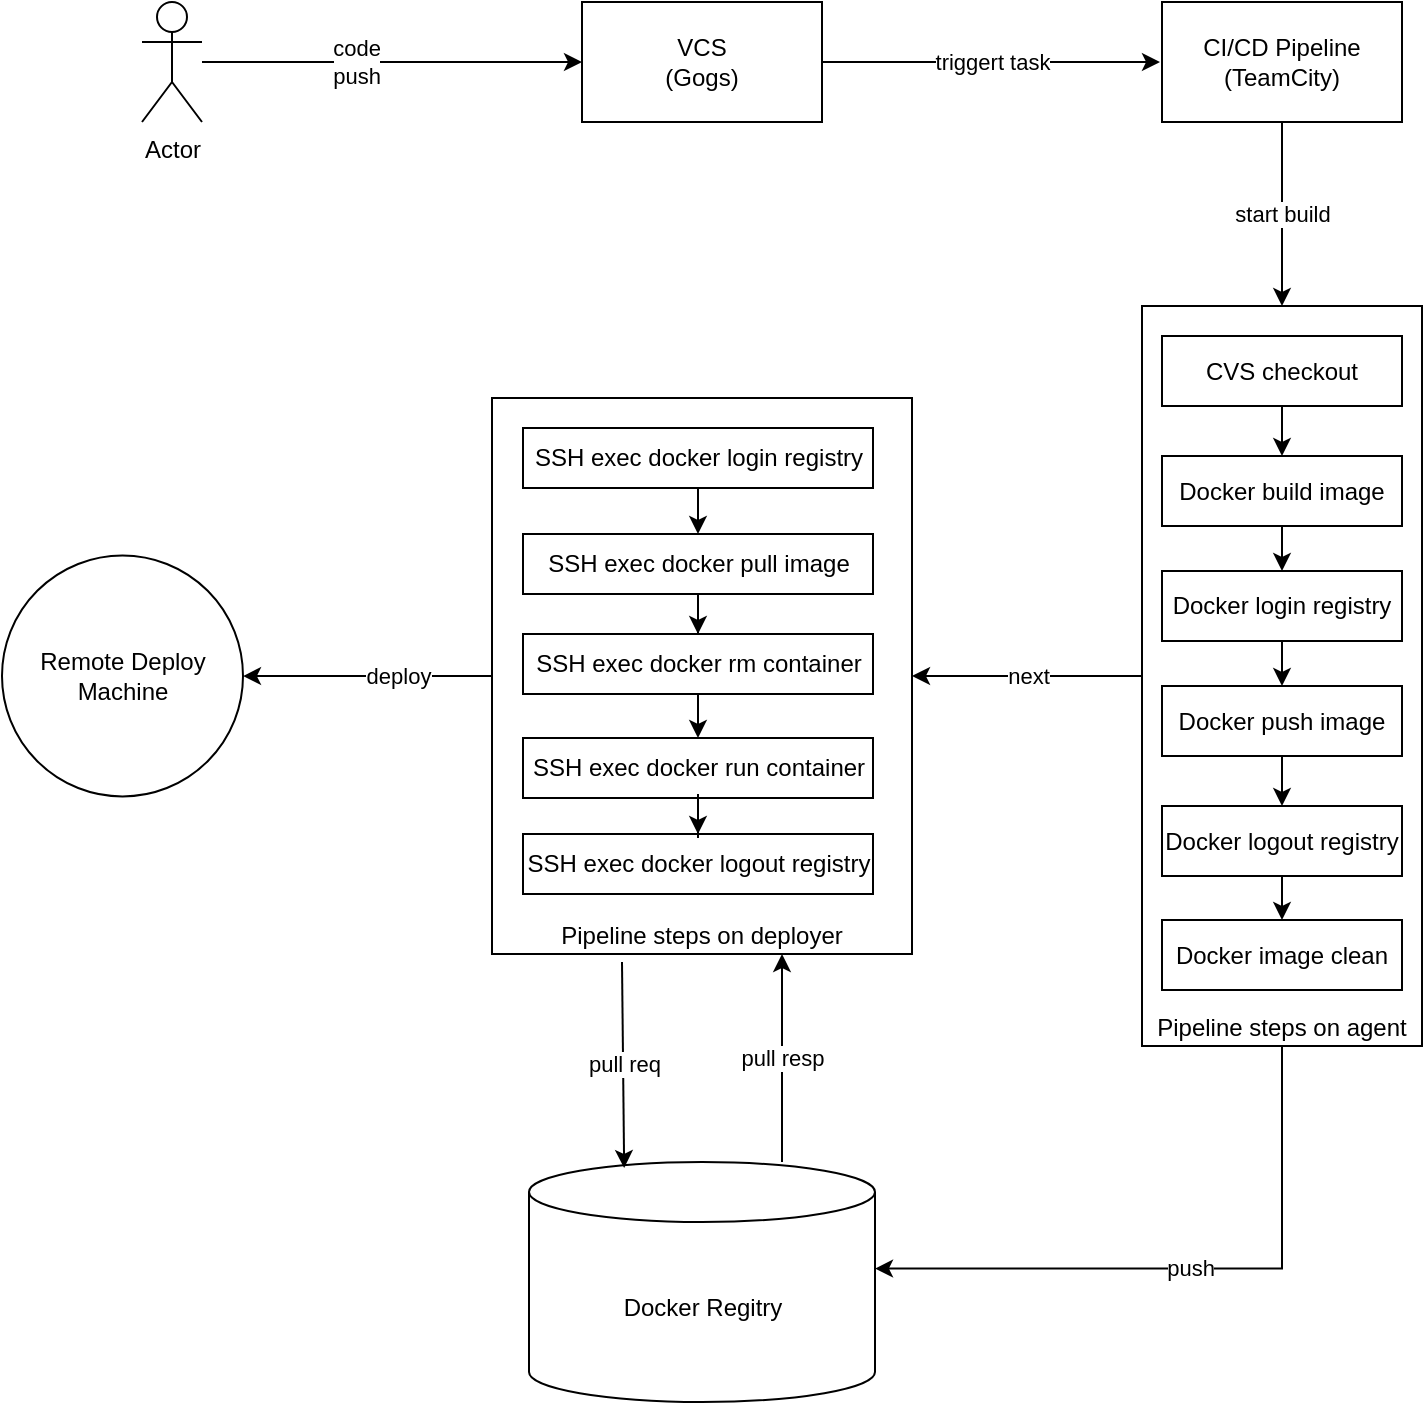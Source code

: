 <mxfile version="20.2.7" type="github"><diagram id="JxTFUC8kJKNAHFq0gsOV" name="第 1 页"><mxGraphModel dx="1422" dy="762" grid="1" gridSize="10" guides="1" tooltips="1" connect="1" arrows="1" fold="1" page="1" pageScale="1" pageWidth="827" pageHeight="1169" math="0" shadow="0"><root><mxCell id="0"/><mxCell id="1" parent="0"/><mxCell id="l0IBQ_vSkLG3dfYbasKH-1" value="VCS&lt;br&gt;(Gogs)" style="rounded=0;whiteSpace=wrap;html=1;" parent="1" vertex="1"><mxGeometry x="300" y="50" width="120" height="60" as="geometry"/></mxCell><mxCell id="l0IBQ_vSkLG3dfYbasKH-3" value="Actor" style="shape=umlActor;verticalLabelPosition=bottom;verticalAlign=top;html=1;outlineConnect=0;" parent="1" vertex="1"><mxGeometry x="80" y="50" width="30" height="60" as="geometry"/></mxCell><mxCell id="l0IBQ_vSkLG3dfYbasKH-5" value="" style="endArrow=classic;html=1;rounded=0;entryX=0;entryY=0.5;entryDx=0;entryDy=0;" parent="1" source="l0IBQ_vSkLG3dfYbasKH-3" target="l0IBQ_vSkLG3dfYbasKH-1" edge="1"><mxGeometry width="50" height="50" relative="1" as="geometry"><mxPoint x="244" y="130" as="sourcePoint"/><mxPoint x="294" y="80" as="targetPoint"/></mxGeometry></mxCell><mxCell id="l0IBQ_vSkLG3dfYbasKH-6" value="code&lt;br&gt;push" style="edgeLabel;html=1;align=center;verticalAlign=middle;resizable=0;points=[];" parent="l0IBQ_vSkLG3dfYbasKH-5" vertex="1" connectable="0"><mxGeometry x="-0.196" relative="1" as="geometry"><mxPoint as="offset"/></mxGeometry></mxCell><mxCell id="l0IBQ_vSkLG3dfYbasKH-22" value="CI/CD Pipeline&lt;br&gt;(TeamCity)" style="rounded=0;whiteSpace=wrap;html=1;" parent="1" vertex="1"><mxGeometry x="590" y="50" width="120" height="60" as="geometry"/></mxCell><mxCell id="l0IBQ_vSkLG3dfYbasKH-24" value="triggert task" style="endArrow=classic;html=1;rounded=0;entryX=0;entryY=0.5;entryDx=0;entryDy=0;exitX=1;exitY=0.5;exitDx=0;exitDy=0;" parent="1" source="l0IBQ_vSkLG3dfYbasKH-1" edge="1"><mxGeometry width="50" height="50" relative="1" as="geometry"><mxPoint x="459" y="80" as="sourcePoint"/><mxPoint x="589" y="80" as="targetPoint"/></mxGeometry></mxCell><mxCell id="l0IBQ_vSkLG3dfYbasKH-28" value="start build" style="endArrow=classic;html=1;rounded=0;exitX=0.5;exitY=1;exitDx=0;exitDy=0;entryX=0.5;entryY=0;entryDx=0;entryDy=0;" parent="1" source="l0IBQ_vSkLG3dfYbasKH-22" target="l0IBQ_vSkLG3dfYbasKH-33" edge="1"><mxGeometry width="50" height="50" relative="1" as="geometry"><mxPoint x="640" y="130" as="sourcePoint"/><mxPoint x="650" y="260" as="targetPoint"/></mxGeometry></mxCell><mxCell id="l0IBQ_vSkLG3dfYbasKH-51" value="next" style="edgeStyle=orthogonalEdgeStyle;rounded=0;orthogonalLoop=1;jettySize=auto;html=1;" parent="1" source="l0IBQ_vSkLG3dfYbasKH-33" target="l0IBQ_vSkLG3dfYbasKH-50" edge="1"><mxGeometry relative="1" as="geometry"/></mxCell><mxCell id="l0IBQ_vSkLG3dfYbasKH-98" value="push" style="edgeStyle=orthogonalEdgeStyle;rounded=0;orthogonalLoop=1;jettySize=auto;html=1;exitX=0.5;exitY=1;exitDx=0;exitDy=0;entryX=1;entryY=0.444;entryDx=0;entryDy=0;entryPerimeter=0;" parent="1" source="l0IBQ_vSkLG3dfYbasKH-33" target="l0IBQ_vSkLG3dfYbasKH-85" edge="1"><mxGeometry relative="1" as="geometry"/></mxCell><mxCell id="l0IBQ_vSkLG3dfYbasKH-33" value="Pipeline steps on agent" style="whiteSpace=wrap;html=1;align=center;verticalAlign=bottom;" parent="1" vertex="1"><mxGeometry x="580" y="202" width="140" height="370" as="geometry"/></mxCell><mxCell id="l0IBQ_vSkLG3dfYbasKH-45" value="" style="group" parent="1" vertex="1" connectable="0"><mxGeometry x="590" y="217" width="120" height="270" as="geometry"/></mxCell><mxCell id="l0IBQ_vSkLG3dfYbasKH-34" value="CVS checkout" style="rounded=0;whiteSpace=wrap;html=1;" parent="l0IBQ_vSkLG3dfYbasKH-45" vertex="1"><mxGeometry width="120" height="35" as="geometry"/></mxCell><mxCell id="l0IBQ_vSkLG3dfYbasKH-35" value="Docker build image" style="rounded=0;whiteSpace=wrap;html=1;" parent="l0IBQ_vSkLG3dfYbasKH-45" vertex="1"><mxGeometry y="60" width="120" height="35" as="geometry"/></mxCell><mxCell id="l0IBQ_vSkLG3dfYbasKH-36" value="" style="edgeStyle=orthogonalEdgeStyle;rounded=0;orthogonalLoop=1;jettySize=auto;html=1;" parent="l0IBQ_vSkLG3dfYbasKH-45" source="l0IBQ_vSkLG3dfYbasKH-34" target="l0IBQ_vSkLG3dfYbasKH-35" edge="1"><mxGeometry relative="1" as="geometry"/></mxCell><mxCell id="l0IBQ_vSkLG3dfYbasKH-37" value="Docker login registry" style="rounded=0;whiteSpace=wrap;html=1;" parent="l0IBQ_vSkLG3dfYbasKH-45" vertex="1"><mxGeometry y="117.5" width="120" height="35" as="geometry"/></mxCell><mxCell id="l0IBQ_vSkLG3dfYbasKH-38" value="" style="edgeStyle=orthogonalEdgeStyle;rounded=0;orthogonalLoop=1;jettySize=auto;html=1;" parent="l0IBQ_vSkLG3dfYbasKH-45" source="l0IBQ_vSkLG3dfYbasKH-35" target="l0IBQ_vSkLG3dfYbasKH-37" edge="1"><mxGeometry relative="1" as="geometry"/></mxCell><mxCell id="l0IBQ_vSkLG3dfYbasKH-41" value="Docker push image" style="rounded=0;whiteSpace=wrap;html=1;" parent="l0IBQ_vSkLG3dfYbasKH-45" vertex="1"><mxGeometry y="175" width="120" height="35" as="geometry"/></mxCell><mxCell id="l0IBQ_vSkLG3dfYbasKH-42" value="" style="edgeStyle=orthogonalEdgeStyle;rounded=0;orthogonalLoop=1;jettySize=auto;html=1;" parent="l0IBQ_vSkLG3dfYbasKH-45" source="l0IBQ_vSkLG3dfYbasKH-37" target="l0IBQ_vSkLG3dfYbasKH-41" edge="1"><mxGeometry relative="1" as="geometry"/></mxCell><mxCell id="l0IBQ_vSkLG3dfYbasKH-43" value="Docker logout registry" style="rounded=0;whiteSpace=wrap;html=1;" parent="l0IBQ_vSkLG3dfYbasKH-45" vertex="1"><mxGeometry y="235" width="120" height="35" as="geometry"/></mxCell><mxCell id="l0IBQ_vSkLG3dfYbasKH-44" value="" style="edgeStyle=orthogonalEdgeStyle;rounded=0;orthogonalLoop=1;jettySize=auto;html=1;" parent="l0IBQ_vSkLG3dfYbasKH-45" source="l0IBQ_vSkLG3dfYbasKH-41" target="l0IBQ_vSkLG3dfYbasKH-43" edge="1"><mxGeometry relative="1" as="geometry"/></mxCell><mxCell id="l0IBQ_vSkLG3dfYbasKH-46" value="Docker image clean" style="rounded=0;whiteSpace=wrap;html=1;" parent="1" vertex="1"><mxGeometry x="590" y="509" width="120" height="35" as="geometry"/></mxCell><mxCell id="l0IBQ_vSkLG3dfYbasKH-47" value="" style="edgeStyle=orthogonalEdgeStyle;rounded=0;orthogonalLoop=1;jettySize=auto;html=1;" parent="1" source="l0IBQ_vSkLG3dfYbasKH-43" target="l0IBQ_vSkLG3dfYbasKH-46" edge="1"><mxGeometry relative="1" as="geometry"/></mxCell><mxCell id="l0IBQ_vSkLG3dfYbasKH-84" value="" style="group" parent="1" vertex="1" connectable="0"><mxGeometry x="255" y="248" width="210" height="278" as="geometry"/></mxCell><mxCell id="l0IBQ_vSkLG3dfYbasKH-50" value="Pipeline steps on deployer" style="whiteSpace=wrap;html=1;align=center;verticalAlign=bottom;" parent="l0IBQ_vSkLG3dfYbasKH-84" vertex="1"><mxGeometry width="210" height="278" as="geometry"/></mxCell><mxCell id="l0IBQ_vSkLG3dfYbasKH-75" value="SSH exec docker login registry" style="rounded=0;whiteSpace=wrap;html=1;" parent="l0IBQ_vSkLG3dfYbasKH-84" vertex="1"><mxGeometry x="15.5" y="15" width="175" height="30" as="geometry"/></mxCell><mxCell id="l0IBQ_vSkLG3dfYbasKH-76" value="SSH exec docker pull image" style="rounded=0;whiteSpace=wrap;html=1;" parent="l0IBQ_vSkLG3dfYbasKH-84" vertex="1"><mxGeometry x="15.5" y="68" width="175" height="30" as="geometry"/></mxCell><mxCell id="l0IBQ_vSkLG3dfYbasKH-78" value="SSH exec docker rm container" style="rounded=0;whiteSpace=wrap;html=1;" parent="l0IBQ_vSkLG3dfYbasKH-84" vertex="1"><mxGeometry x="15.5" y="118" width="175" height="30" as="geometry"/></mxCell><mxCell id="l0IBQ_vSkLG3dfYbasKH-80" value="SSH exec docker run container" style="rounded=0;whiteSpace=wrap;html=1;" parent="l0IBQ_vSkLG3dfYbasKH-84" vertex="1"><mxGeometry x="15.5" y="170" width="175" height="30" as="geometry"/></mxCell><mxCell id="l0IBQ_vSkLG3dfYbasKH-82" value="SSH exec docker logout registry" style="rounded=0;whiteSpace=wrap;html=1;" parent="l0IBQ_vSkLG3dfYbasKH-84" vertex="1"><mxGeometry x="15.5" y="218" width="175" height="30" as="geometry"/></mxCell><mxCell id="l0IBQ_vSkLG3dfYbasKH-77" value="" style="edgeStyle=orthogonalEdgeStyle;rounded=0;orthogonalLoop=1;jettySize=auto;html=1;" parent="l0IBQ_vSkLG3dfYbasKH-84" source="l0IBQ_vSkLG3dfYbasKH-75" target="l0IBQ_vSkLG3dfYbasKH-76" edge="1"><mxGeometry relative="1" as="geometry"/></mxCell><mxCell id="l0IBQ_vSkLG3dfYbasKH-79" value="" style="edgeStyle=orthogonalEdgeStyle;rounded=0;orthogonalLoop=1;jettySize=auto;html=1;" parent="l0IBQ_vSkLG3dfYbasKH-84" source="l0IBQ_vSkLG3dfYbasKH-76" target="l0IBQ_vSkLG3dfYbasKH-78" edge="1"><mxGeometry relative="1" as="geometry"/></mxCell><mxCell id="l0IBQ_vSkLG3dfYbasKH-81" value="" style="edgeStyle=orthogonalEdgeStyle;rounded=0;orthogonalLoop=1;jettySize=auto;html=1;" parent="l0IBQ_vSkLG3dfYbasKH-84" source="l0IBQ_vSkLG3dfYbasKH-78" target="l0IBQ_vSkLG3dfYbasKH-80" edge="1"><mxGeometry relative="1" as="geometry"/></mxCell><mxCell id="l0IBQ_vSkLG3dfYbasKH-83" value="" style="edgeStyle=orthogonalEdgeStyle;rounded=0;orthogonalLoop=1;jettySize=auto;html=1;" parent="l0IBQ_vSkLG3dfYbasKH-84" source="l0IBQ_vSkLG3dfYbasKH-80" target="l0IBQ_vSkLG3dfYbasKH-82" edge="1"><mxGeometry relative="1" as="geometry"/></mxCell><mxCell id="l0IBQ_vSkLG3dfYbasKH-85" value="Docker Regitry" style="shape=cylinder3;whiteSpace=wrap;html=1;boundedLbl=1;backgroundOutline=1;size=15;" parent="1" vertex="1"><mxGeometry x="273.5" y="630" width="173" height="120" as="geometry"/></mxCell><mxCell id="l0IBQ_vSkLG3dfYbasKH-89" value="Remote Deploy Machine" style="ellipse;whiteSpace=wrap;html=1;aspect=fixed;" parent="1" vertex="1"><mxGeometry x="10" y="326.75" width="120.5" height="120.5" as="geometry"/></mxCell><mxCell id="l0IBQ_vSkLG3dfYbasKH-91" value="" style="edgeStyle=orthogonalEdgeStyle;rounded=0;orthogonalLoop=1;jettySize=auto;html=1;" parent="1" source="l0IBQ_vSkLG3dfYbasKH-50" target="l0IBQ_vSkLG3dfYbasKH-89" edge="1"><mxGeometry relative="1" as="geometry"/></mxCell><mxCell id="l0IBQ_vSkLG3dfYbasKH-92" value="deploy" style="edgeLabel;html=1;align=center;verticalAlign=middle;resizable=0;points=[];" parent="l0IBQ_vSkLG3dfYbasKH-91" vertex="1" connectable="0"><mxGeometry x="-0.241" relative="1" as="geometry"><mxPoint as="offset"/></mxGeometry></mxCell><mxCell id="l0IBQ_vSkLG3dfYbasKH-103" value="pull req" style="endArrow=classic;html=1;rounded=0;entryX=0.275;entryY=0.025;entryDx=0;entryDy=0;entryPerimeter=0;" parent="1" target="l0IBQ_vSkLG3dfYbasKH-85" edge="1"><mxGeometry width="50" height="50" relative="1" as="geometry"><mxPoint x="320" y="530" as="sourcePoint"/><mxPoint x="340" y="526" as="targetPoint"/></mxGeometry></mxCell><mxCell id="l0IBQ_vSkLG3dfYbasKH-104" value="pull resp" style="endArrow=classic;html=1;rounded=0;" parent="1" edge="1"><mxGeometry width="50" height="50" relative="1" as="geometry"><mxPoint x="400" y="630" as="sourcePoint"/><mxPoint x="400" y="526" as="targetPoint"/></mxGeometry></mxCell></root></mxGraphModel></diagram></mxfile>